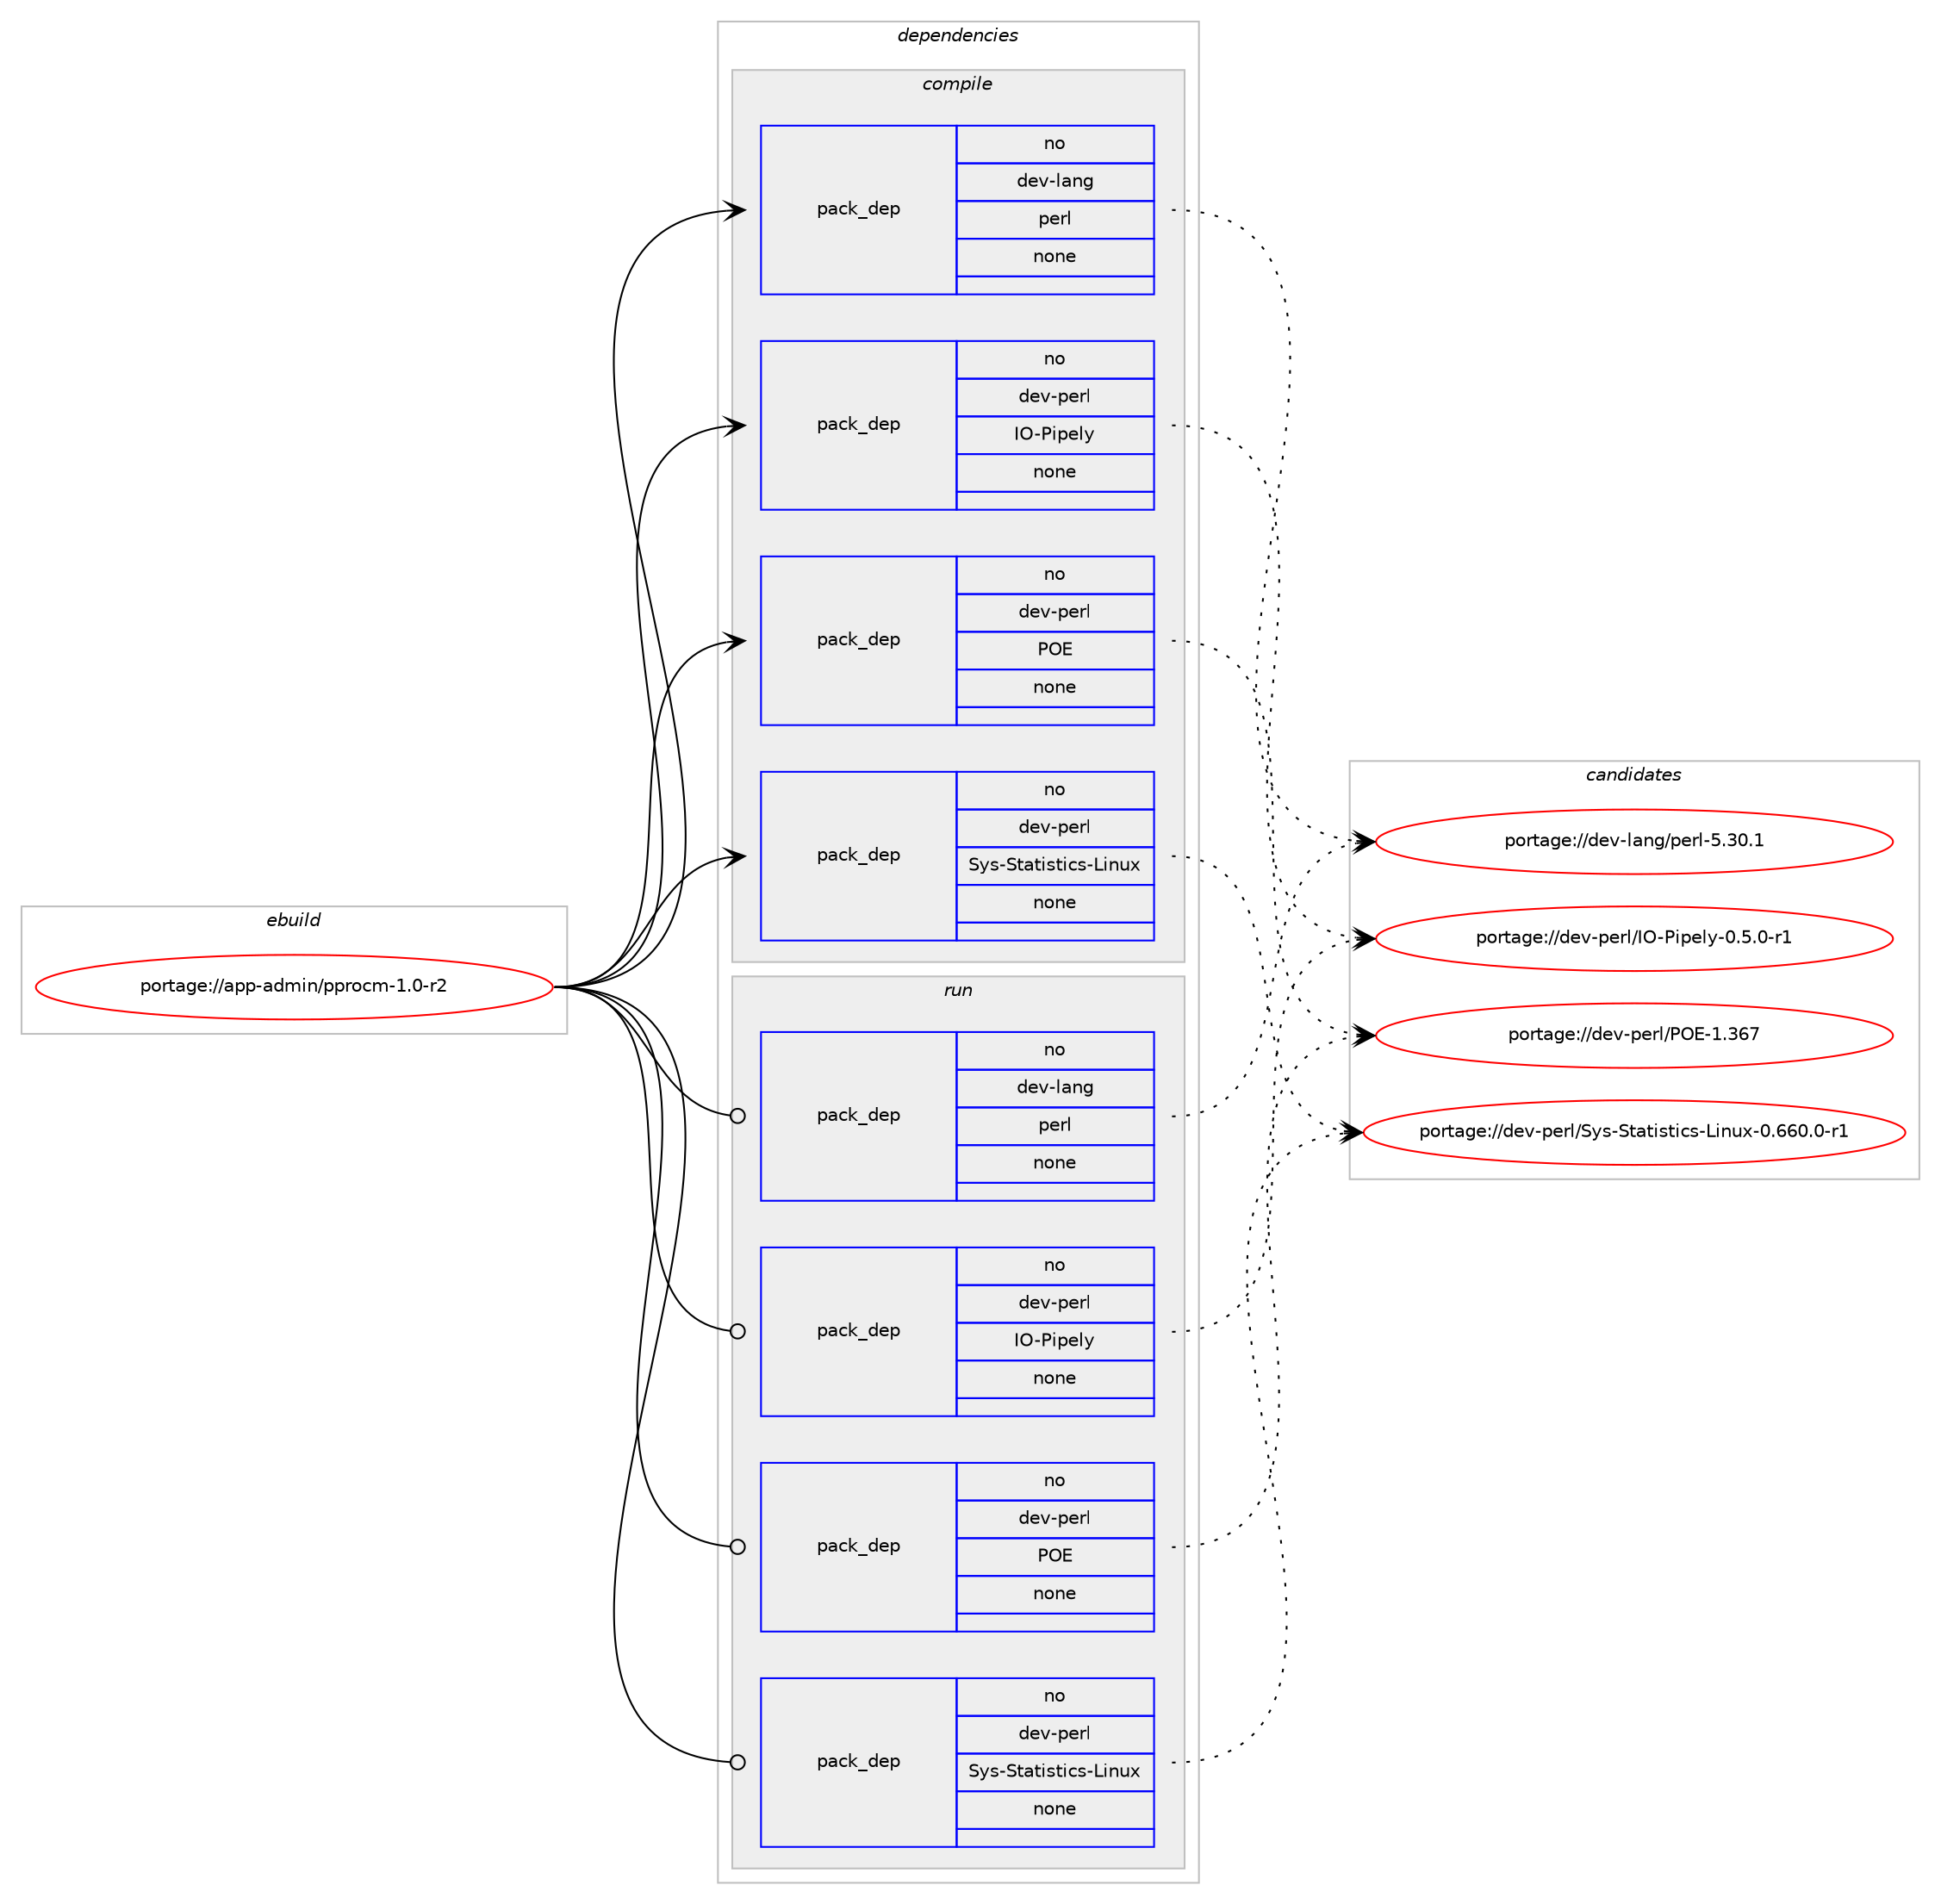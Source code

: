 digraph prolog {

# *************
# Graph options
# *************

newrank=true;
concentrate=true;
compound=true;
graph [rankdir=LR,fontname=Helvetica,fontsize=10,ranksep=1.5];#, ranksep=2.5, nodesep=0.2];
edge  [arrowhead=vee];
node  [fontname=Helvetica,fontsize=10];

# **********
# The ebuild
# **********

subgraph cluster_leftcol {
color=gray;
label=<<i>ebuild</i>>;
id [label="portage://app-admin/pprocm-1.0-r2", color=red, width=4, href="../app-admin/pprocm-1.0-r2.svg"];
}

# ****************
# The dependencies
# ****************

subgraph cluster_midcol {
color=gray;
label=<<i>dependencies</i>>;
subgraph cluster_compile {
fillcolor="#eeeeee";
style=filled;
label=<<i>compile</i>>;
subgraph pack2120 {
dependency2984 [label=<<TABLE BORDER="0" CELLBORDER="1" CELLSPACING="0" CELLPADDING="4" WIDTH="220"><TR><TD ROWSPAN="6" CELLPADDING="30">pack_dep</TD></TR><TR><TD WIDTH="110">no</TD></TR><TR><TD>dev-lang</TD></TR><TR><TD>perl</TD></TR><TR><TD>none</TD></TR><TR><TD></TD></TR></TABLE>>, shape=none, color=blue];
}
id:e -> dependency2984:w [weight=20,style="solid",arrowhead="vee"];
subgraph pack2121 {
dependency2985 [label=<<TABLE BORDER="0" CELLBORDER="1" CELLSPACING="0" CELLPADDING="4" WIDTH="220"><TR><TD ROWSPAN="6" CELLPADDING="30">pack_dep</TD></TR><TR><TD WIDTH="110">no</TD></TR><TR><TD>dev-perl</TD></TR><TR><TD>IO-Pipely</TD></TR><TR><TD>none</TD></TR><TR><TD></TD></TR></TABLE>>, shape=none, color=blue];
}
id:e -> dependency2985:w [weight=20,style="solid",arrowhead="vee"];
subgraph pack2122 {
dependency2986 [label=<<TABLE BORDER="0" CELLBORDER="1" CELLSPACING="0" CELLPADDING="4" WIDTH="220"><TR><TD ROWSPAN="6" CELLPADDING="30">pack_dep</TD></TR><TR><TD WIDTH="110">no</TD></TR><TR><TD>dev-perl</TD></TR><TR><TD>POE</TD></TR><TR><TD>none</TD></TR><TR><TD></TD></TR></TABLE>>, shape=none, color=blue];
}
id:e -> dependency2986:w [weight=20,style="solid",arrowhead="vee"];
subgraph pack2123 {
dependency2987 [label=<<TABLE BORDER="0" CELLBORDER="1" CELLSPACING="0" CELLPADDING="4" WIDTH="220"><TR><TD ROWSPAN="6" CELLPADDING="30">pack_dep</TD></TR><TR><TD WIDTH="110">no</TD></TR><TR><TD>dev-perl</TD></TR><TR><TD>Sys-Statistics-Linux</TD></TR><TR><TD>none</TD></TR><TR><TD></TD></TR></TABLE>>, shape=none, color=blue];
}
id:e -> dependency2987:w [weight=20,style="solid",arrowhead="vee"];
}
subgraph cluster_compileandrun {
fillcolor="#eeeeee";
style=filled;
label=<<i>compile and run</i>>;
}
subgraph cluster_run {
fillcolor="#eeeeee";
style=filled;
label=<<i>run</i>>;
subgraph pack2124 {
dependency2988 [label=<<TABLE BORDER="0" CELLBORDER="1" CELLSPACING="0" CELLPADDING="4" WIDTH="220"><TR><TD ROWSPAN="6" CELLPADDING="30">pack_dep</TD></TR><TR><TD WIDTH="110">no</TD></TR><TR><TD>dev-lang</TD></TR><TR><TD>perl</TD></TR><TR><TD>none</TD></TR><TR><TD></TD></TR></TABLE>>, shape=none, color=blue];
}
id:e -> dependency2988:w [weight=20,style="solid",arrowhead="odot"];
subgraph pack2125 {
dependency2989 [label=<<TABLE BORDER="0" CELLBORDER="1" CELLSPACING="0" CELLPADDING="4" WIDTH="220"><TR><TD ROWSPAN="6" CELLPADDING="30">pack_dep</TD></TR><TR><TD WIDTH="110">no</TD></TR><TR><TD>dev-perl</TD></TR><TR><TD>IO-Pipely</TD></TR><TR><TD>none</TD></TR><TR><TD></TD></TR></TABLE>>, shape=none, color=blue];
}
id:e -> dependency2989:w [weight=20,style="solid",arrowhead="odot"];
subgraph pack2126 {
dependency2990 [label=<<TABLE BORDER="0" CELLBORDER="1" CELLSPACING="0" CELLPADDING="4" WIDTH="220"><TR><TD ROWSPAN="6" CELLPADDING="30">pack_dep</TD></TR><TR><TD WIDTH="110">no</TD></TR><TR><TD>dev-perl</TD></TR><TR><TD>POE</TD></TR><TR><TD>none</TD></TR><TR><TD></TD></TR></TABLE>>, shape=none, color=blue];
}
id:e -> dependency2990:w [weight=20,style="solid",arrowhead="odot"];
subgraph pack2127 {
dependency2991 [label=<<TABLE BORDER="0" CELLBORDER="1" CELLSPACING="0" CELLPADDING="4" WIDTH="220"><TR><TD ROWSPAN="6" CELLPADDING="30">pack_dep</TD></TR><TR><TD WIDTH="110">no</TD></TR><TR><TD>dev-perl</TD></TR><TR><TD>Sys-Statistics-Linux</TD></TR><TR><TD>none</TD></TR><TR><TD></TD></TR></TABLE>>, shape=none, color=blue];
}
id:e -> dependency2991:w [weight=20,style="solid",arrowhead="odot"];
}
}

# **************
# The candidates
# **************

subgraph cluster_choices {
rank=same;
color=gray;
label=<<i>candidates</i>>;

subgraph choice2120 {
color=black;
nodesep=1;
choice10010111845108971101034711210111410845534651484649 [label="portage://dev-lang/perl-5.30.1", color=red, width=4,href="../dev-lang/perl-5.30.1.svg"];
dependency2984:e -> choice10010111845108971101034711210111410845534651484649:w [style=dotted,weight="100"];
}
subgraph choice2121 {
color=black;
nodesep=1;
choice1001011184511210111410847737945801051121011081214548465346484511449 [label="portage://dev-perl/IO-Pipely-0.5.0-r1", color=red, width=4,href="../dev-perl/IO-Pipely-0.5.0-r1.svg"];
dependency2985:e -> choice1001011184511210111410847737945801051121011081214548465346484511449:w [style=dotted,weight="100"];
}
subgraph choice2122 {
color=black;
nodesep=1;
choice1001011184511210111410847807969454946515455 [label="portage://dev-perl/POE-1.367", color=red, width=4,href="../dev-perl/POE-1.367.svg"];
dependency2986:e -> choice1001011184511210111410847807969454946515455:w [style=dotted,weight="100"];
}
subgraph choice2123 {
color=black;
nodesep=1;
choice10010111845112101114108478312111545831169711610511511610599115457610511011712045484654544846484511449 [label="portage://dev-perl/Sys-Statistics-Linux-0.660.0-r1", color=red, width=4,href="../dev-perl/Sys-Statistics-Linux-0.660.0-r1.svg"];
dependency2987:e -> choice10010111845112101114108478312111545831169711610511511610599115457610511011712045484654544846484511449:w [style=dotted,weight="100"];
}
subgraph choice2124 {
color=black;
nodesep=1;
choice10010111845108971101034711210111410845534651484649 [label="portage://dev-lang/perl-5.30.1", color=red, width=4,href="../dev-lang/perl-5.30.1.svg"];
dependency2988:e -> choice10010111845108971101034711210111410845534651484649:w [style=dotted,weight="100"];
}
subgraph choice2125 {
color=black;
nodesep=1;
choice1001011184511210111410847737945801051121011081214548465346484511449 [label="portage://dev-perl/IO-Pipely-0.5.0-r1", color=red, width=4,href="../dev-perl/IO-Pipely-0.5.0-r1.svg"];
dependency2989:e -> choice1001011184511210111410847737945801051121011081214548465346484511449:w [style=dotted,weight="100"];
}
subgraph choice2126 {
color=black;
nodesep=1;
choice1001011184511210111410847807969454946515455 [label="portage://dev-perl/POE-1.367", color=red, width=4,href="../dev-perl/POE-1.367.svg"];
dependency2990:e -> choice1001011184511210111410847807969454946515455:w [style=dotted,weight="100"];
}
subgraph choice2127 {
color=black;
nodesep=1;
choice10010111845112101114108478312111545831169711610511511610599115457610511011712045484654544846484511449 [label="portage://dev-perl/Sys-Statistics-Linux-0.660.0-r1", color=red, width=4,href="../dev-perl/Sys-Statistics-Linux-0.660.0-r1.svg"];
dependency2991:e -> choice10010111845112101114108478312111545831169711610511511610599115457610511011712045484654544846484511449:w [style=dotted,weight="100"];
}
}

}
